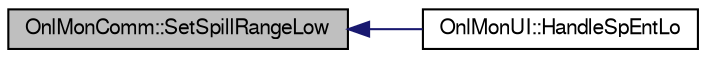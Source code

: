 digraph "OnlMonComm::SetSpillRangeLow"
{
  bgcolor="transparent";
  edge [fontname="FreeSans",fontsize="10",labelfontname="FreeSans",labelfontsize="10"];
  node [fontname="FreeSans",fontsize="10",shape=record];
  rankdir="LR";
  Node1 [label="OnlMonComm::SetSpillRangeLow",height=0.2,width=0.4,color="black", fillcolor="grey75", style="filled" fontcolor="black"];
  Node1 -> Node2 [dir="back",color="midnightblue",fontsize="10",style="solid",fontname="FreeSans"];
  Node2 [label="OnlMonUI::HandleSpEntLo",height=0.2,width=0.4,color="black",URL="$d1/de7/classOnlMonUI.html#ade57a715f451b6e320cc617885de8f8d"];
}
